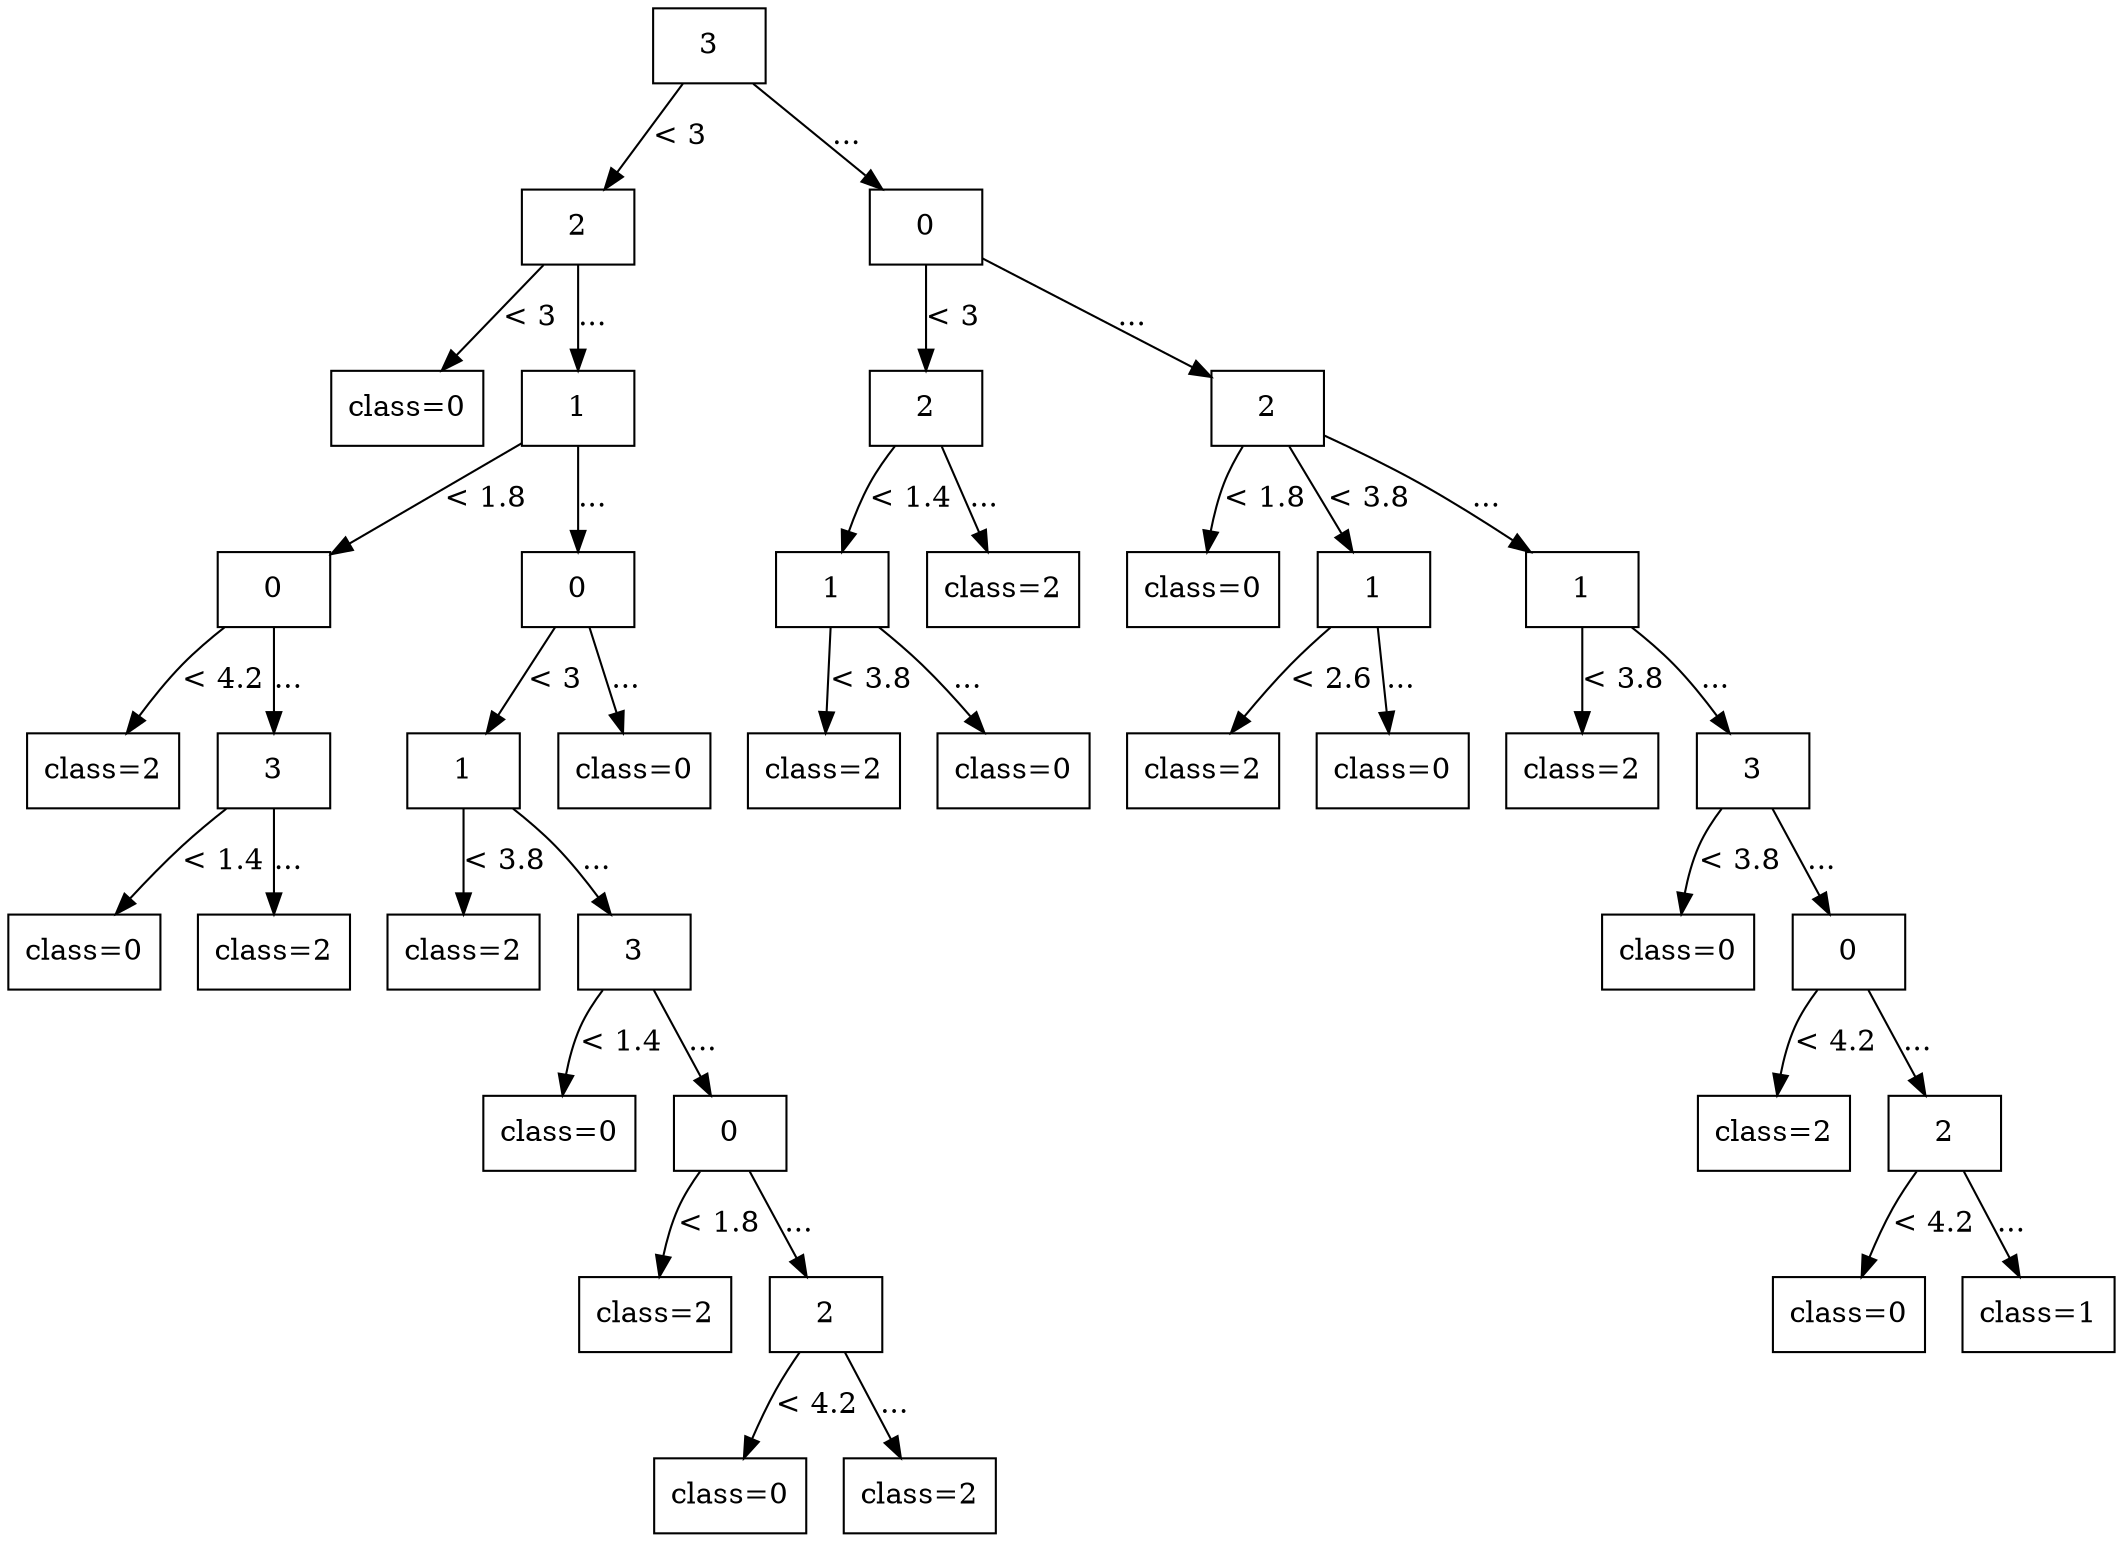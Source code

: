 digraph G {
node [shape=box];

0 [label="3"];

1 [label="2"];
20 [label="0"];

0 -> 1 [label="< 3"];
0 -> 20 [label="..."];

2 [label="class=0"];
3 [label="1"];
21 [label="2"];
26 [label="2"];

1 -> 2 [label="< 3"];
1 -> 3 [label="..."];
20 -> 21 [label="< 3"];
20 -> 26 [label="..."];

4 [label="0"];
9 [label="0"];
22 [label="1"];
25 [label="class=2"];
27 [label="class=0"];
28 [label="1"];
31 [label="1"];

3 -> 4 [label="< 1.8"];
3 -> 9 [label="..."];
21 -> 22 [label="< 1.4"];
21 -> 25 [label="..."];
26 -> 27 [label="< 1.8"];
26 -> 28 [label="< 3.8"];
26 -> 31 [label="..."];

5 [label="class=2"];
6 [label="3"];
10 [label="1"];
19 [label="class=0"];
23 [label="class=2"];
24 [label="class=0"];
29 [label="class=2"];
30 [label="class=0"];
32 [label="class=2"];
33 [label="3"];

4 -> 5 [label="< 4.2"];
4 -> 6 [label="..."];
9 -> 10 [label="< 3"];
9 -> 19 [label="..."];
22 -> 23 [label="< 3.8"];
22 -> 24 [label="..."];
28 -> 29 [label="< 2.6"];
28 -> 30 [label="..."];
31 -> 32 [label="< 3.8"];
31 -> 33 [label="..."];

7 [label="class=0"];
8 [label="class=2"];
11 [label="class=2"];
12 [label="3"];
34 [label="class=0"];
35 [label="0"];

6 -> 7 [label="< 1.4"];
6 -> 8 [label="..."];
10 -> 11 [label="< 3.8"];
10 -> 12 [label="..."];
33 -> 34 [label="< 3.8"];
33 -> 35 [label="..."];

13 [label="class=0"];
14 [label="0"];
36 [label="class=2"];
37 [label="2"];

12 -> 13 [label="< 1.4"];
12 -> 14 [label="..."];
35 -> 36 [label="< 4.2"];
35 -> 37 [label="..."];

15 [label="class=2"];
16 [label="2"];
38 [label="class=0"];
39 [label="class=1"];

14 -> 15 [label="< 1.8"];
14 -> 16 [label="..."];
37 -> 38 [label="< 4.2"];
37 -> 39 [label="..."];

17 [label="class=0"];
18 [label="class=2"];

16 -> 17 [label="< 4.2"];
16 -> 18 [label="..."];

}
